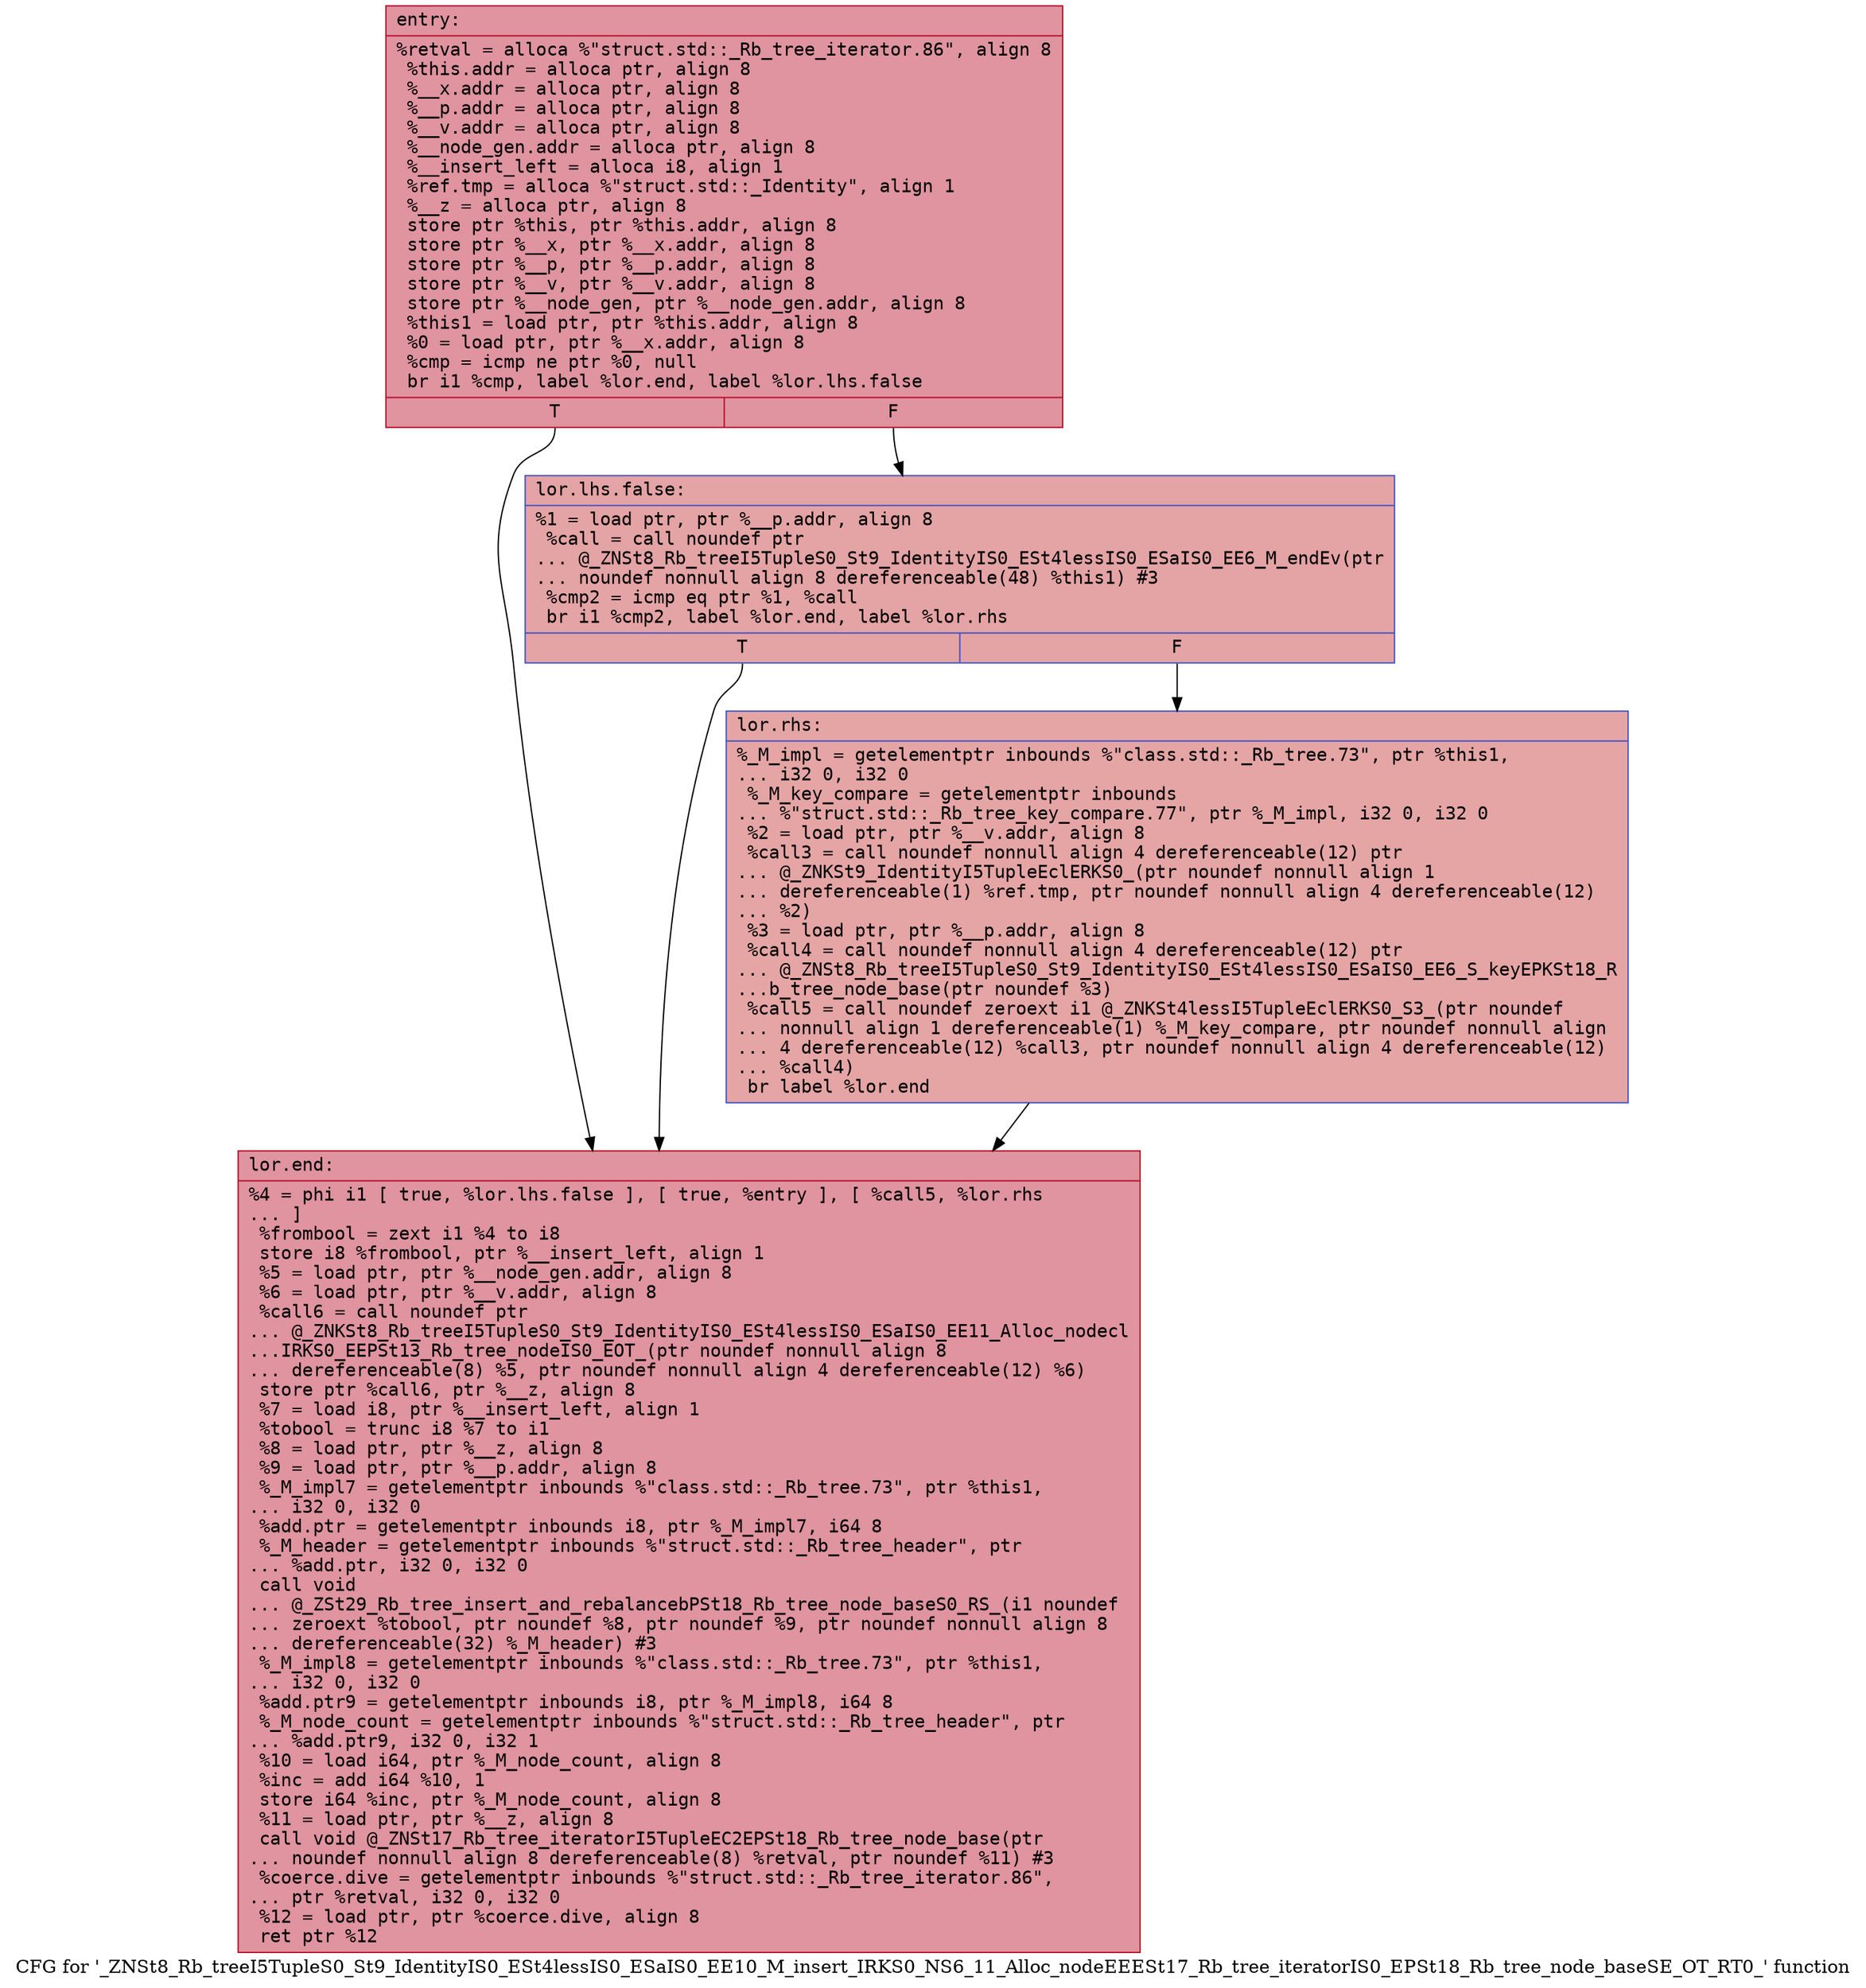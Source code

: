 digraph "CFG for '_ZNSt8_Rb_treeI5TupleS0_St9_IdentityIS0_ESt4lessIS0_ESaIS0_EE10_M_insert_IRKS0_NS6_11_Alloc_nodeEEESt17_Rb_tree_iteratorIS0_EPSt18_Rb_tree_node_baseSE_OT_RT0_' function" {
	label="CFG for '_ZNSt8_Rb_treeI5TupleS0_St9_IdentityIS0_ESt4lessIS0_ESaIS0_EE10_M_insert_IRKS0_NS6_11_Alloc_nodeEEESt17_Rb_tree_iteratorIS0_EPSt18_Rb_tree_node_baseSE_OT_RT0_' function";

	Node0x55dab47d1180 [shape=record,color="#b70d28ff", style=filled, fillcolor="#b70d2870" fontname="Courier",label="{entry:\l|  %retval = alloca %\"struct.std::_Rb_tree_iterator.86\", align 8\l  %this.addr = alloca ptr, align 8\l  %__x.addr = alloca ptr, align 8\l  %__p.addr = alloca ptr, align 8\l  %__v.addr = alloca ptr, align 8\l  %__node_gen.addr = alloca ptr, align 8\l  %__insert_left = alloca i8, align 1\l  %ref.tmp = alloca %\"struct.std::_Identity\", align 1\l  %__z = alloca ptr, align 8\l  store ptr %this, ptr %this.addr, align 8\l  store ptr %__x, ptr %__x.addr, align 8\l  store ptr %__p, ptr %__p.addr, align 8\l  store ptr %__v, ptr %__v.addr, align 8\l  store ptr %__node_gen, ptr %__node_gen.addr, align 8\l  %this1 = load ptr, ptr %this.addr, align 8\l  %0 = load ptr, ptr %__x.addr, align 8\l  %cmp = icmp ne ptr %0, null\l  br i1 %cmp, label %lor.end, label %lor.lhs.false\l|{<s0>T|<s1>F}}"];
	Node0x55dab47d1180:s0 -> Node0x55dab47d2120[tooltip="entry -> lor.end\nProbability 62.50%" ];
	Node0x55dab47d1180:s1 -> Node0x55dab47d2190[tooltip="entry -> lor.lhs.false\nProbability 37.50%" ];
	Node0x55dab47d2190 [shape=record,color="#3d50c3ff", style=filled, fillcolor="#c32e3170" fontname="Courier",label="{lor.lhs.false:\l|  %1 = load ptr, ptr %__p.addr, align 8\l  %call = call noundef ptr\l... @_ZNSt8_Rb_treeI5TupleS0_St9_IdentityIS0_ESt4lessIS0_ESaIS0_EE6_M_endEv(ptr\l... noundef nonnull align 8 dereferenceable(48) %this1) #3\l  %cmp2 = icmp eq ptr %1, %call\l  br i1 %cmp2, label %lor.end, label %lor.rhs\l|{<s0>T|<s1>F}}"];
	Node0x55dab47d2190:s0 -> Node0x55dab47d2120[tooltip="lor.lhs.false -> lor.end\nProbability 37.50%" ];
	Node0x55dab47d2190:s1 -> Node0x55dab47d2260[tooltip="lor.lhs.false -> lor.rhs\nProbability 62.50%" ];
	Node0x55dab47d2260 [shape=record,color="#3d50c3ff", style=filled, fillcolor="#c5333470" fontname="Courier",label="{lor.rhs:\l|  %_M_impl = getelementptr inbounds %\"class.std::_Rb_tree.73\", ptr %this1,\l... i32 0, i32 0\l  %_M_key_compare = getelementptr inbounds\l... %\"struct.std::_Rb_tree_key_compare.77\", ptr %_M_impl, i32 0, i32 0\l  %2 = load ptr, ptr %__v.addr, align 8\l  %call3 = call noundef nonnull align 4 dereferenceable(12) ptr\l... @_ZNKSt9_IdentityI5TupleEclERKS0_(ptr noundef nonnull align 1\l... dereferenceable(1) %ref.tmp, ptr noundef nonnull align 4 dereferenceable(12)\l... %2)\l  %3 = load ptr, ptr %__p.addr, align 8\l  %call4 = call noundef nonnull align 4 dereferenceable(12) ptr\l... @_ZNSt8_Rb_treeI5TupleS0_St9_IdentityIS0_ESt4lessIS0_ESaIS0_EE6_S_keyEPKSt18_R\l...b_tree_node_base(ptr noundef %3)\l  %call5 = call noundef zeroext i1 @_ZNKSt4lessI5TupleEclERKS0_S3_(ptr noundef\l... nonnull align 1 dereferenceable(1) %_M_key_compare, ptr noundef nonnull align\l... 4 dereferenceable(12) %call3, ptr noundef nonnull align 4 dereferenceable(12)\l... %call4)\l  br label %lor.end\l}"];
	Node0x55dab47d2260 -> Node0x55dab47d2120[tooltip="lor.rhs -> lor.end\nProbability 100.00%" ];
	Node0x55dab47d2120 [shape=record,color="#b70d28ff", style=filled, fillcolor="#b70d2870" fontname="Courier",label="{lor.end:\l|  %4 = phi i1 [ true, %lor.lhs.false ], [ true, %entry ], [ %call5, %lor.rhs\l... ]\l  %frombool = zext i1 %4 to i8\l  store i8 %frombool, ptr %__insert_left, align 1\l  %5 = load ptr, ptr %__node_gen.addr, align 8\l  %6 = load ptr, ptr %__v.addr, align 8\l  %call6 = call noundef ptr\l... @_ZNKSt8_Rb_treeI5TupleS0_St9_IdentityIS0_ESt4lessIS0_ESaIS0_EE11_Alloc_nodecl\l...IRKS0_EEPSt13_Rb_tree_nodeIS0_EOT_(ptr noundef nonnull align 8\l... dereferenceable(8) %5, ptr noundef nonnull align 4 dereferenceable(12) %6)\l  store ptr %call6, ptr %__z, align 8\l  %7 = load i8, ptr %__insert_left, align 1\l  %tobool = trunc i8 %7 to i1\l  %8 = load ptr, ptr %__z, align 8\l  %9 = load ptr, ptr %__p.addr, align 8\l  %_M_impl7 = getelementptr inbounds %\"class.std::_Rb_tree.73\", ptr %this1,\l... i32 0, i32 0\l  %add.ptr = getelementptr inbounds i8, ptr %_M_impl7, i64 8\l  %_M_header = getelementptr inbounds %\"struct.std::_Rb_tree_header\", ptr\l... %add.ptr, i32 0, i32 0\l  call void\l... @_ZSt29_Rb_tree_insert_and_rebalancebPSt18_Rb_tree_node_baseS0_RS_(i1 noundef\l... zeroext %tobool, ptr noundef %8, ptr noundef %9, ptr noundef nonnull align 8\l... dereferenceable(32) %_M_header) #3\l  %_M_impl8 = getelementptr inbounds %\"class.std::_Rb_tree.73\", ptr %this1,\l... i32 0, i32 0\l  %add.ptr9 = getelementptr inbounds i8, ptr %_M_impl8, i64 8\l  %_M_node_count = getelementptr inbounds %\"struct.std::_Rb_tree_header\", ptr\l... %add.ptr9, i32 0, i32 1\l  %10 = load i64, ptr %_M_node_count, align 8\l  %inc = add i64 %10, 1\l  store i64 %inc, ptr %_M_node_count, align 8\l  %11 = load ptr, ptr %__z, align 8\l  call void @_ZNSt17_Rb_tree_iteratorI5TupleEC2EPSt18_Rb_tree_node_base(ptr\l... noundef nonnull align 8 dereferenceable(8) %retval, ptr noundef %11) #3\l  %coerce.dive = getelementptr inbounds %\"struct.std::_Rb_tree_iterator.86\",\l... ptr %retval, i32 0, i32 0\l  %12 = load ptr, ptr %coerce.dive, align 8\l  ret ptr %12\l}"];
}
